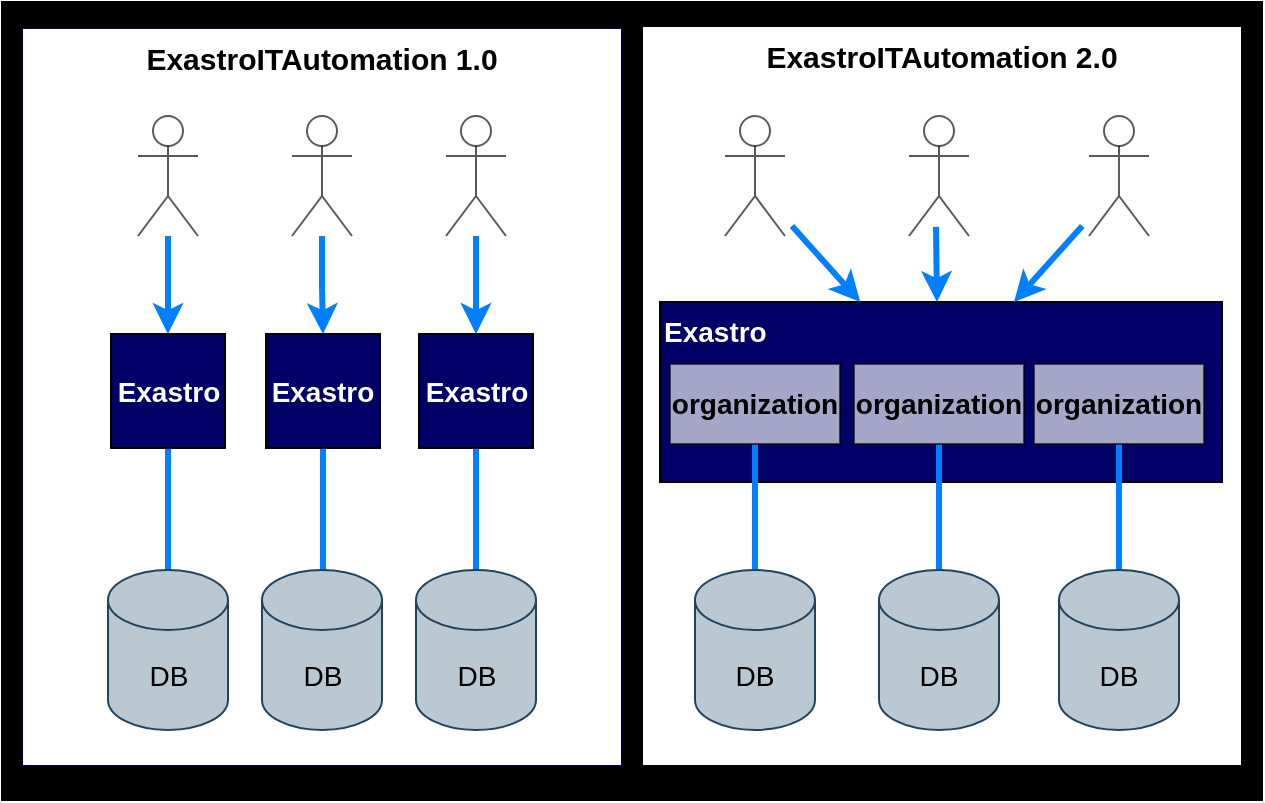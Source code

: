 <mxfile version="20.8.10" type="device"><diagram id="C5RBs43oDa-KdzZeNtuy" name="Page-1"><mxGraphModel dx="1034" dy="612" grid="1" gridSize="10" guides="1" tooltips="1" connect="1" arrows="1" fold="1" page="1" pageScale="1" pageWidth="827" pageHeight="1169" math="0" shadow="0"><root><mxCell id="WIyWlLk6GJQsqaUBKTNV-0"/><mxCell id="b7tlEkUk-_whn-pNwfD9-22" value="背景" style="locked=1;" parent="WIyWlLk6GJQsqaUBKTNV-0"/><mxCell id="b7tlEkUk-_whn-pNwfD9-31" value="" style="rounded=0;whiteSpace=wrap;html=1;fillColor=#000000;" vertex="1" parent="b7tlEkUk-_whn-pNwfD9-22"><mxGeometry x="115" y="18" width="630" height="399" as="geometry"/></mxCell><mxCell id="S2GE1Lq1yRYLmllqDjtJ-19" value="" style="endArrow=classic;html=1;rounded=0;fontSize=15;" edge="1" parent="b7tlEkUk-_whn-pNwfD9-22"><mxGeometry width="50" height="50" relative="1" as="geometry"><mxPoint x="400" y="340" as="sourcePoint"/><mxPoint x="450" y="290" as="targetPoint"/></mxGeometry></mxCell><mxCell id="b7tlEkUk-_whn-pNwfD9-23" value="versions" style="locked=1;" parent="WIyWlLk6GJQsqaUBKTNV-0"/><mxCell id="b7tlEkUk-_whn-pNwfD9-28" value="ExastroITAutomation 1.0" style="rounded=0;whiteSpace=wrap;html=1;verticalAlign=top;strokeColor=#000033;fontSize=15;fontStyle=1" vertex="1" parent="b7tlEkUk-_whn-pNwfD9-23"><mxGeometry x="125" y="31" width="300" height="369" as="geometry"/></mxCell><mxCell id="sJPVHXLcM7ixYDzPXm_e-0" value="ExastroITAutomation 2.0" style="rounded=0;whiteSpace=wrap;html=1;verticalAlign=top;fontSize=15;fontStyle=1" vertex="1" parent="b7tlEkUk-_whn-pNwfD9-23"><mxGeometry x="435" y="30" width="300" height="370" as="geometry"/></mxCell><object label="内容" id="WIyWlLk6GJQsqaUBKTNV-1"><mxCell style="" parent="WIyWlLk6GJQsqaUBKTNV-0"/></object><mxCell id="S2GE1Lq1yRYLmllqDjtJ-13" value="" style="edgeStyle=orthogonalEdgeStyle;rounded=0;orthogonalLoop=1;jettySize=auto;html=1;fontSize=15;strokeWidth=3;strokeColor=#007FFF;" edge="1" parent="WIyWlLk6GJQsqaUBKTNV-1" source="b7tlEkUk-_whn-pNwfD9-0" target="b7tlEkUk-_whn-pNwfD9-7"><mxGeometry relative="1" as="geometry"/></mxCell><mxCell id="b7tlEkUk-_whn-pNwfD9-0" value="Exastro" style="whiteSpace=wrap;html=1;aspect=fixed;fontSize=14;fillColor=#000066;fontColor=#FFFFFF;fontStyle=1" vertex="1" parent="WIyWlLk6GJQsqaUBKTNV-1"><mxGeometry x="169.5" y="184" width="57" height="57" as="geometry"/></mxCell><mxCell id="S2GE1Lq1yRYLmllqDjtJ-15" value="" style="edgeStyle=orthogonalEdgeStyle;rounded=0;orthogonalLoop=1;jettySize=auto;html=1;fontSize=15;strokeWidth=3;strokeColor=#007FFF;" edge="1" parent="WIyWlLk6GJQsqaUBKTNV-1" source="b7tlEkUk-_whn-pNwfD9-1" target="b7tlEkUk-_whn-pNwfD9-8"><mxGeometry relative="1" as="geometry"/></mxCell><mxCell id="b7tlEkUk-_whn-pNwfD9-1" value="Exastro" style="whiteSpace=wrap;html=1;aspect=fixed;fontSize=14;fillColor=#000066;fontColor=#FFFFFF;fontStyle=1" vertex="1" parent="WIyWlLk6GJQsqaUBKTNV-1"><mxGeometry x="247" y="184" width="57" height="57" as="geometry"/></mxCell><mxCell id="S2GE1Lq1yRYLmllqDjtJ-17" value="" style="edgeStyle=orthogonalEdgeStyle;rounded=0;orthogonalLoop=1;jettySize=auto;html=1;fontSize=15;strokeWidth=3;strokeColor=#007FFF;" edge="1" parent="WIyWlLk6GJQsqaUBKTNV-1" source="b7tlEkUk-_whn-pNwfD9-2" target="b7tlEkUk-_whn-pNwfD9-9"><mxGeometry relative="1" as="geometry"/></mxCell><mxCell id="b7tlEkUk-_whn-pNwfD9-2" value="Exastro" style="whiteSpace=wrap;html=1;aspect=fixed;fontSize=14;fillColor=#000066;fontColor=#FFFFFF;fontStyle=1" vertex="1" parent="WIyWlLk6GJQsqaUBKTNV-1"><mxGeometry x="323.5" y="184" width="57" height="57" as="geometry"/></mxCell><mxCell id="b7tlEkUk-_whn-pNwfD9-3" value="Exastro" style="rounded=0;whiteSpace=wrap;html=1;fontSize=14;fillColor=#000066;align=left;verticalAlign=top;fontColor=#FFFFFF;fontStyle=1" vertex="1" parent="WIyWlLk6GJQsqaUBKTNV-1"><mxGeometry x="444" y="168" width="281" height="90" as="geometry"/></mxCell><mxCell id="PAlXpEOl29me7BgEFWpX-0" value="" style="edgeStyle=orthogonalEdgeStyle;rounded=0;orthogonalLoop=1;jettySize=auto;html=1;fontSize=15;strokeWidth=3;strokeColor=#007FFF;" edge="1" parent="WIyWlLk6GJQsqaUBKTNV-1" source="b7tlEkUk-_whn-pNwfD9-4" target="S2GE1Lq1yRYLmllqDjtJ-9"><mxGeometry relative="1" as="geometry"/></mxCell><mxCell id="b7tlEkUk-_whn-pNwfD9-4" value="organization" style="rounded=0;whiteSpace=wrap;html=1;fontSize=14;fillColor=#FFFFFF;opacity=65;fontStyle=1" vertex="1" parent="WIyWlLk6GJQsqaUBKTNV-1"><mxGeometry x="449" y="199" width="85" height="40" as="geometry"/></mxCell><mxCell id="PAlXpEOl29me7BgEFWpX-1" value="" style="edgeStyle=orthogonalEdgeStyle;rounded=0;orthogonalLoop=1;jettySize=auto;html=1;fontSize=15;strokeWidth=3;strokeColor=#007FFF;" edge="1" parent="WIyWlLk6GJQsqaUBKTNV-1" source="b7tlEkUk-_whn-pNwfD9-5" target="S2GE1Lq1yRYLmllqDjtJ-10"><mxGeometry relative="1" as="geometry"/></mxCell><mxCell id="b7tlEkUk-_whn-pNwfD9-5" value="organization" style="rounded=0;whiteSpace=wrap;html=1;fontSize=14;fillColor=#FFFFFF;opacity=65;fontStyle=1" vertex="1" parent="WIyWlLk6GJQsqaUBKTNV-1"><mxGeometry x="541" y="199" width="85" height="40" as="geometry"/></mxCell><mxCell id="PAlXpEOl29me7BgEFWpX-2" value="" style="edgeStyle=orthogonalEdgeStyle;rounded=0;orthogonalLoop=1;jettySize=auto;html=1;fontSize=15;strokeWidth=3;strokeColor=#007FFF;" edge="1" parent="WIyWlLk6GJQsqaUBKTNV-1" source="b7tlEkUk-_whn-pNwfD9-6" target="S2GE1Lq1yRYLmllqDjtJ-11"><mxGeometry relative="1" as="geometry"/></mxCell><mxCell id="b7tlEkUk-_whn-pNwfD9-6" value="organization" style="rounded=0;whiteSpace=wrap;html=1;fontSize=14;fillColor=#FFFFFF;opacity=65;fontStyle=1" vertex="1" parent="WIyWlLk6GJQsqaUBKTNV-1"><mxGeometry x="631" y="199" width="85" height="40" as="geometry"/></mxCell><mxCell id="S2GE1Lq1yRYLmllqDjtJ-12" value="" style="edgeStyle=orthogonalEdgeStyle;rounded=0;orthogonalLoop=1;jettySize=auto;html=1;fontSize=15;strokeWidth=3;strokeColor=#007FFF;" edge="1" parent="WIyWlLk6GJQsqaUBKTNV-1" source="b7tlEkUk-_whn-pNwfD9-16" target="b7tlEkUk-_whn-pNwfD9-0"><mxGeometry relative="1" as="geometry"/></mxCell><mxCell id="b7tlEkUk-_whn-pNwfD9-16" value="" style="shape=umlActor;verticalLabelPosition=bottom;verticalAlign=top;html=1;outlineConnect=0;fontSize=14;fillColor=#FFFFFF;opacity=65;" vertex="1" parent="WIyWlLk6GJQsqaUBKTNV-1"><mxGeometry x="183" y="75" width="30" height="60" as="geometry"/></mxCell><mxCell id="S2GE1Lq1yRYLmllqDjtJ-16" value="" style="edgeStyle=orthogonalEdgeStyle;rounded=0;orthogonalLoop=1;jettySize=auto;html=1;fontSize=15;strokeWidth=3;strokeColor=#007FFF;" edge="1" parent="WIyWlLk6GJQsqaUBKTNV-1" source="b7tlEkUk-_whn-pNwfD9-17" target="b7tlEkUk-_whn-pNwfD9-2"><mxGeometry relative="1" as="geometry"/></mxCell><mxCell id="b7tlEkUk-_whn-pNwfD9-17" value="" style="shape=umlActor;verticalLabelPosition=bottom;verticalAlign=top;html=1;outlineConnect=0;fontSize=14;fillColor=#FFFFFF;opacity=65;" vertex="1" parent="WIyWlLk6GJQsqaUBKTNV-1"><mxGeometry x="337" y="75" width="30" height="60" as="geometry"/></mxCell><mxCell id="S2GE1Lq1yRYLmllqDjtJ-14" value="" style="edgeStyle=orthogonalEdgeStyle;rounded=0;orthogonalLoop=1;jettySize=auto;html=1;fontSize=15;strokeWidth=3;strokeColor=#007FFF;" edge="1" parent="WIyWlLk6GJQsqaUBKTNV-1" source="b7tlEkUk-_whn-pNwfD9-18" target="b7tlEkUk-_whn-pNwfD9-1"><mxGeometry relative="1" as="geometry"/></mxCell><mxCell id="b7tlEkUk-_whn-pNwfD9-18" value="" style="shape=umlActor;verticalLabelPosition=bottom;verticalAlign=top;html=1;outlineConnect=0;fontSize=14;fillColor=#FFFFFF;opacity=65;" vertex="1" parent="WIyWlLk6GJQsqaUBKTNV-1"><mxGeometry x="260" y="75" width="30" height="60" as="geometry"/></mxCell><mxCell id="b7tlEkUk-_whn-pNwfD9-33" value="" style="shape=cylinder3;whiteSpace=wrap;html=1;boundedLbl=1;backgroundOutline=1;size=15;fillColor=#bac8d3;strokeColor=#23445d;" vertex="1" parent="WIyWlLk6GJQsqaUBKTNV-1"><mxGeometry x="168" y="302" width="60" height="80" as="geometry"/></mxCell><mxCell id="b7tlEkUk-_whn-pNwfD9-34" value="" style="shape=cylinder3;whiteSpace=wrap;html=1;boundedLbl=1;backgroundOutline=1;size=15;fillColor=#bac8d3;strokeColor=#23445d;" vertex="1" parent="WIyWlLk6GJQsqaUBKTNV-1"><mxGeometry x="245" y="302" width="60" height="80" as="geometry"/></mxCell><mxCell id="b7tlEkUk-_whn-pNwfD9-35" value="" style="shape=cylinder3;whiteSpace=wrap;html=1;boundedLbl=1;backgroundOutline=1;size=15;fillColor=#bac8d3;strokeColor=#23445d;" vertex="1" parent="WIyWlLk6GJQsqaUBKTNV-1"><mxGeometry x="322" y="302" width="60" height="80" as="geometry"/></mxCell><mxCell id="b7tlEkUk-_whn-pNwfD9-7" value="DB" style="whiteSpace=wrap;html=1;aspect=fixed;fontSize=14;fillColor=#bac8d3;opacity=65;flipH=1;strokeColor=none;" vertex="1" parent="WIyWlLk6GJQsqaUBKTNV-1"><mxGeometry x="179.5" y="336.5" width="37" height="37" as="geometry"/></mxCell><mxCell id="b7tlEkUk-_whn-pNwfD9-8" value="DB" style="whiteSpace=wrap;html=1;aspect=fixed;fontSize=14;fillColor=#bac8d3;opacity=65;flipH=1;strokeColor=none;" vertex="1" parent="WIyWlLk6GJQsqaUBKTNV-1"><mxGeometry x="257" y="336.5" width="37" height="37" as="geometry"/></mxCell><mxCell id="b7tlEkUk-_whn-pNwfD9-9" value="DB" style="whiteSpace=wrap;html=1;aspect=fixed;fontSize=14;fillColor=#bac8d3;opacity=65;flipH=1;strokeColor=none;" vertex="1" parent="WIyWlLk6GJQsqaUBKTNV-1"><mxGeometry x="333.5" y="336.5" width="37" height="37" as="geometry"/></mxCell><mxCell id="S2GE1Lq1yRYLmllqDjtJ-3" value="" style="shape=umlActor;verticalLabelPosition=bottom;verticalAlign=top;html=1;outlineConnect=0;fontSize=14;fillColor=#FFFFFF;opacity=65;" vertex="1" parent="WIyWlLk6GJQsqaUBKTNV-1"><mxGeometry x="476.5" y="75" width="30" height="60" as="geometry"/></mxCell><mxCell id="S2GE1Lq1yRYLmllqDjtJ-4" value="" style="shape=umlActor;verticalLabelPosition=bottom;verticalAlign=top;html=1;outlineConnect=0;fontSize=14;fillColor=#FFFFFF;opacity=65;" vertex="1" parent="WIyWlLk6GJQsqaUBKTNV-1"><mxGeometry x="658.5" y="75" width="30" height="60" as="geometry"/></mxCell><mxCell id="S2GE1Lq1yRYLmllqDjtJ-5" value="" style="shape=umlActor;verticalLabelPosition=bottom;verticalAlign=top;html=1;outlineConnect=0;fontSize=14;fillColor=#FFFFFF;opacity=65;" vertex="1" parent="WIyWlLk6GJQsqaUBKTNV-1"><mxGeometry x="568.5" y="75" width="30" height="60" as="geometry"/></mxCell><mxCell id="S2GE1Lq1yRYLmllqDjtJ-6" value="" style="shape=cylinder3;whiteSpace=wrap;html=1;boundedLbl=1;backgroundOutline=1;size=15;fillColor=#bac8d3;strokeColor=#23445d;" vertex="1" parent="WIyWlLk6GJQsqaUBKTNV-1"><mxGeometry x="461.5" y="302" width="60" height="80" as="geometry"/></mxCell><mxCell id="S2GE1Lq1yRYLmllqDjtJ-7" value="" style="shape=cylinder3;whiteSpace=wrap;html=1;boundedLbl=1;backgroundOutline=1;size=15;fillColor=#bac8d3;strokeColor=#23445d;" vertex="1" parent="WIyWlLk6GJQsqaUBKTNV-1"><mxGeometry x="553.5" y="302" width="60" height="80" as="geometry"/></mxCell><mxCell id="S2GE1Lq1yRYLmllqDjtJ-8" value="" style="shape=cylinder3;whiteSpace=wrap;html=1;boundedLbl=1;backgroundOutline=1;size=15;fillColor=#bac8d3;strokeColor=#23445d;" vertex="1" parent="WIyWlLk6GJQsqaUBKTNV-1"><mxGeometry x="643.5" y="302" width="60" height="80" as="geometry"/></mxCell><mxCell id="S2GE1Lq1yRYLmllqDjtJ-9" value="DB" style="whiteSpace=wrap;html=1;aspect=fixed;fontSize=14;fillColor=#bac8d3;opacity=65;flipH=1;strokeColor=none;" vertex="1" parent="WIyWlLk6GJQsqaUBKTNV-1"><mxGeometry x="473" y="336.5" width="37" height="37" as="geometry"/></mxCell><mxCell id="S2GE1Lq1yRYLmllqDjtJ-10" value="DB" style="whiteSpace=wrap;html=1;aspect=fixed;fontSize=14;fillColor=#bac8d3;opacity=65;flipH=1;strokeColor=none;" vertex="1" parent="WIyWlLk6GJQsqaUBKTNV-1"><mxGeometry x="565" y="336.5" width="37" height="37" as="geometry"/></mxCell><mxCell id="S2GE1Lq1yRYLmllqDjtJ-11" value="DB" style="whiteSpace=wrap;html=1;aspect=fixed;fontSize=14;fillColor=#bac8d3;opacity=65;flipH=1;strokeColor=none;" vertex="1" parent="WIyWlLk6GJQsqaUBKTNV-1"><mxGeometry x="655" y="336.5" width="37" height="37" as="geometry"/></mxCell><mxCell id="PAlXpEOl29me7BgEFWpX-5" value="" style="endArrow=classic;html=1;rounded=0;fontSize=15;strokeWidth=3;strokeColor=#007FFF;" edge="1" parent="WIyWlLk6GJQsqaUBKTNV-1" target="b7tlEkUk-_whn-pNwfD9-3"><mxGeometry width="50" height="50" relative="1" as="geometry"><mxPoint x="510" y="130" as="sourcePoint"/><mxPoint x="450" y="270" as="targetPoint"/></mxGeometry></mxCell><mxCell id="PAlXpEOl29me7BgEFWpX-7" value="" style="endArrow=classic;html=1;rounded=0;fontSize=15;entryX=0.5;entryY=0;entryDx=0;entryDy=0;strokeWidth=3;strokeColor=#007FFF;" edge="1" parent="WIyWlLk6GJQsqaUBKTNV-1"><mxGeometry width="50" height="50" relative="1" as="geometry"><mxPoint x="582" y="130.434" as="sourcePoint"/><mxPoint x="582.5" y="168" as="targetPoint"/></mxGeometry></mxCell><mxCell id="PAlXpEOl29me7BgEFWpX-9" value="" style="endArrow=classic;html=1;rounded=0;fontSize=15;strokeWidth=3;strokeColor=#007FFF;" edge="1" parent="WIyWlLk6GJQsqaUBKTNV-1"><mxGeometry width="50" height="50" relative="1" as="geometry"><mxPoint x="655.108" y="130" as="sourcePoint"/><mxPoint x="621" y="168" as="targetPoint"/></mxGeometry></mxCell></root></mxGraphModel></diagram></mxfile>